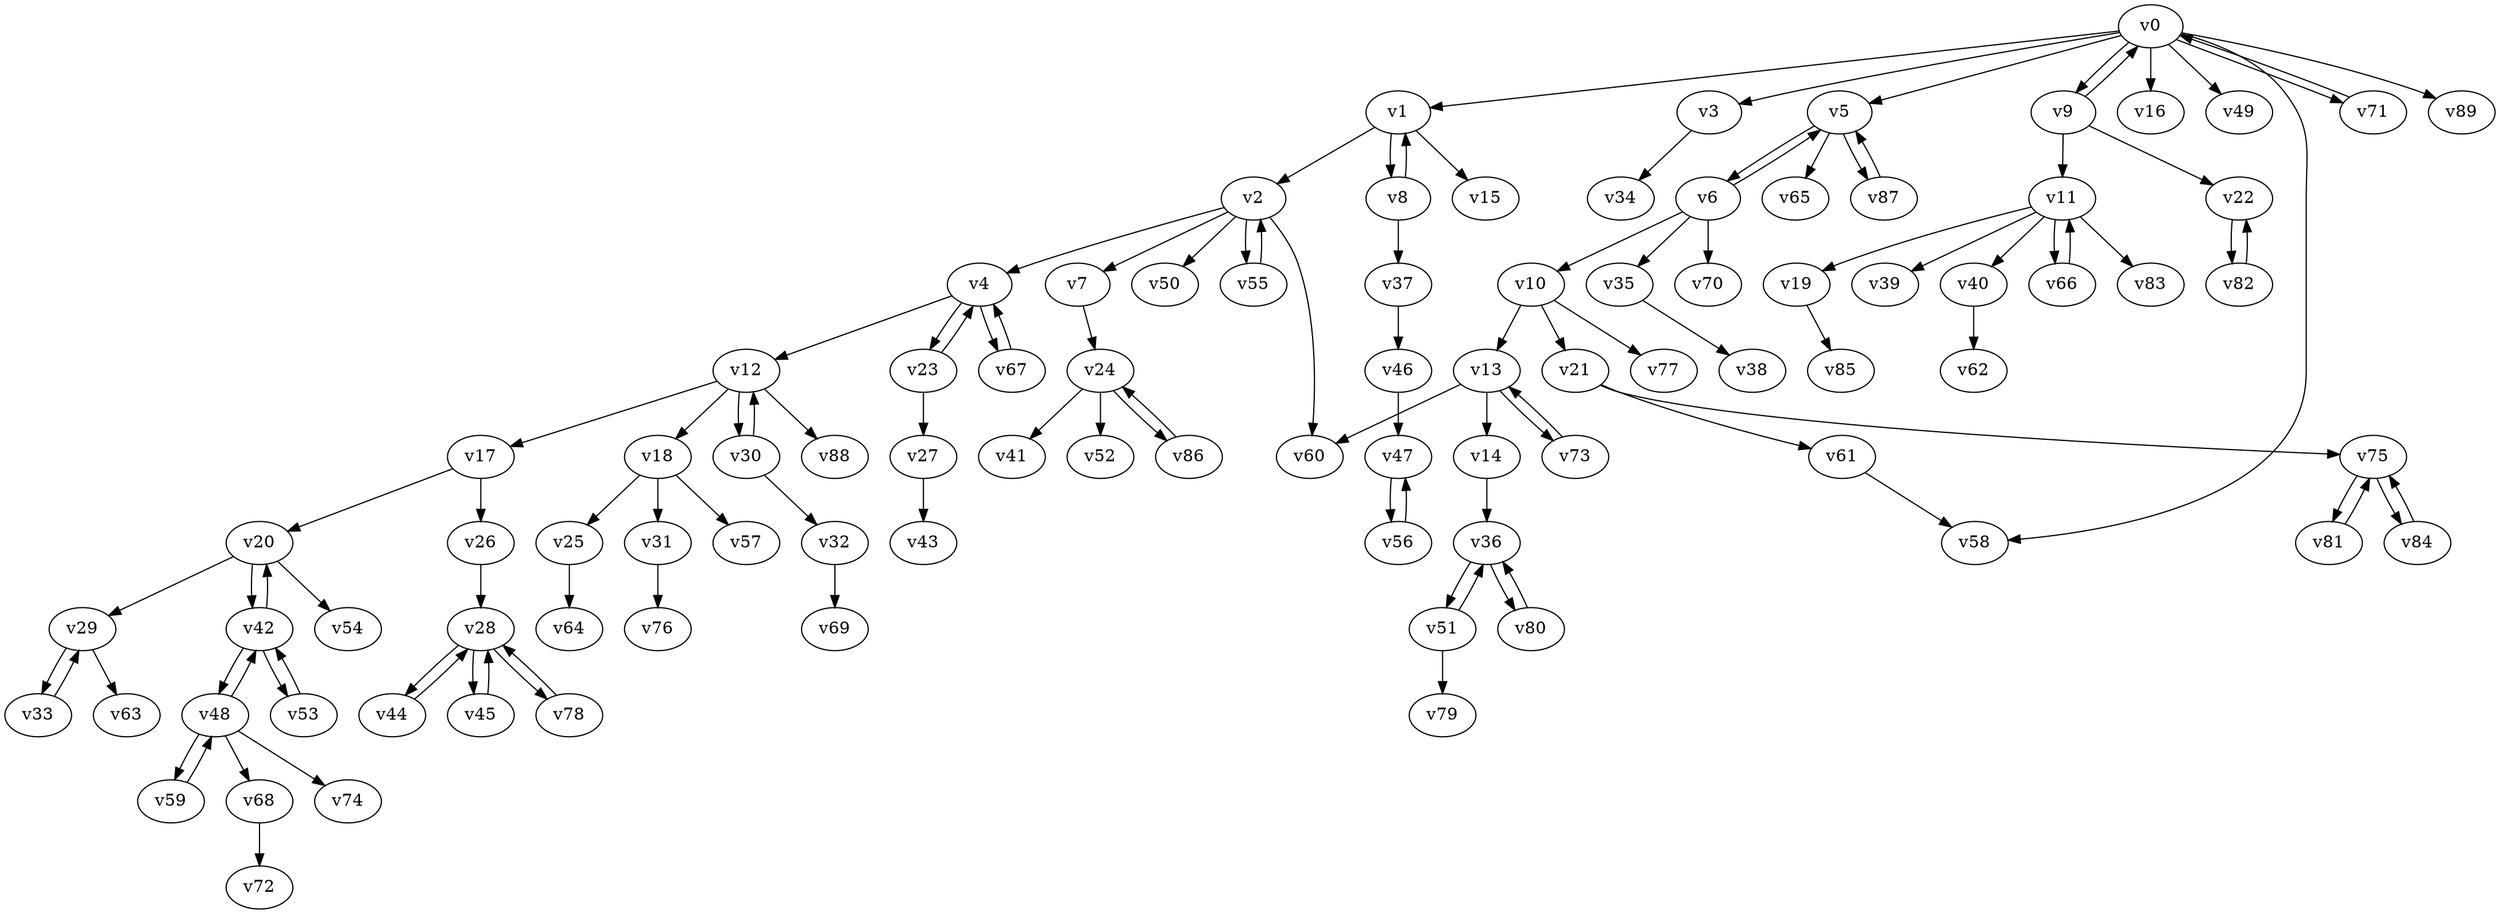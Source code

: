 digraph test132 {
    v0 [name="v0", player=0, weight=15];
    v1 [name="v1", player=1, weight=9];
    v2 [name="v2", player=0, weight=8];
    v3 [name="v3", player=1, weight=14];
    v4 [name="v4", player=0, weight=4];
    v5 [name="v5", player=1, weight=3];
    v6 [name="v6", player=0, weight=13];
    v7 [name="v7", player=1, weight=0];
    v8 [name="v8", player=0, weight=14];
    v9 [name="v9", player=1, weight=4];
    v10 [name="v10", player=0, weight=1];
    v11 [name="v11", player=1, weight=10];
    v12 [name="v12", player=0, weight=-1];
    v13 [name="v13", player=1, weight=8];
    v14 [name="v14", player=0, weight=-3];
    v15 [name="v15", player=1, weight=4];
    v16 [name="v16", player=0, weight=4];
    v17 [name="v17", player=1, weight=5];
    v18 [name="v18", player=0, weight=4];
    v19 [name="v19", player=1, weight=15];
    v20 [name="v20", player=0, weight=2];
    v21 [name="v21", player=1, weight=2];
    v22 [name="v22", player=0, weight=12];
    v23 [name="v23", player=1, weight=8];
    v24 [name="v24", player=0, weight=6];
    v25 [name="v25", player=1, weight=13];
    v26 [name="v26", player=0, weight=15];
    v27 [name="v27", player=1, weight=14];
    v28 [name="v28", player=0, weight=9];
    v29 [name="v29", player=1, weight=9];
    v30 [name="v30", player=0, weight=8];
    v31 [name="v31", player=1, weight=-1];
    v32 [name="v32", player=0, weight=3];
    v33 [name="v33", player=1, weight=4];
    v34 [name="v34", player=0, weight=15];
    v35 [name="v35", player=1, weight=15];
    v36 [name="v36", player=0, weight=9];
    v37 [name="v37", player=1, weight=9];
    v38 [name="v38", player=0, weight=16];
    v39 [name="v39", player=1, weight=6];
    v40 [name="v40", player=0, weight=12];
    v41 [name="v41", player=1, weight=2];
    v42 [name="v42", player=0, weight=13];
    v43 [name="v43", player=1, weight=12];
    v44 [name="v44", player=0, weight=1];
    v45 [name="v45", player=1, weight=2];
    v46 [name="v46", player=0, weight=10];
    v47 [name="v47", player=1, weight=10];
    v48 [name="v48", player=0, weight=9];
    v49 [name="v49", player=1, weight=8];
    v50 [name="v50", player=0, weight=17];
    v51 [name="v51", player=1, weight=14];
    v52 [name="v52", player=0, weight=13];
    v53 [name="v53", player=1, weight=1];
    v54 [name="v54", player=0, weight=12];
    v55 [name="v55", player=1, weight=13];
    v56 [name="v56", player=0, weight=7];
    v57 [name="v57", player=1, weight=13];
    v58 [name="v58", player=0, weight=12];
    v59 [name="v59", player=1, weight=5];
    v60 [name="v60", player=0, weight=8];
    v61 [name="v61", player=1, weight=5];
    v62 [name="v62", player=0, weight=-1];
    v63 [name="v63", player=1, weight=8];
    v64 [name="v64", player=0, weight=9];
    v65 [name="v65", player=1, weight=18];
    v66 [name="v66", player=0, weight=0];
    v67 [name="v67", player=1, weight=0];
    v68 [name="v68", player=0, weight=3];
    v69 [name="v69", player=1, weight=6];
    v70 [name="v70", player=0, weight=17];
    v71 [name="v71", player=1, weight=3];
    v72 [name="v72", player=0, weight=7];
    v73 [name="v73", player=1, weight=6];
    v74 [name="v74", player=0, weight=13];
    v75 [name="v75", player=1, weight=10];
    v76 [name="v76", player=0, weight=4];
    v77 [name="v77", player=1, weight=13];
    v78 [name="v78", player=0, weight=6];
    v79 [name="v79", player=1, weight=10];
    v80 [name="v80", player=0, weight=13];
    v81 [name="v81", player=1, weight=6];
    v82 [name="v82", player=0, weight=9];
    v83 [name="v83", player=1, weight=7];
    v84 [name="v84", player=0, weight=7];
    v85 [name="v85", player=1, weight=2];
    v86 [name="v86", player=0, weight=6];
    v87 [name="v87", player=1, weight=2];
    v88 [name="v88", player=0, weight=-1];
    v89 [name="v89", player=1, weight=12];
    v0 -> v1;
    v1 -> v2;
    v0 -> v3;
    v2 -> v4;
    v0 -> v5;
    v5 -> v6;
    v6 -> v5;
    v2 -> v7;
    v1 -> v8;
    v8 -> v1;
    v0 -> v9;
    v9 -> v0;
    v6 -> v10;
    v9 -> v11;
    v4 -> v12;
    v10 -> v13;
    v13 -> v14;
    v1 -> v15;
    v0 -> v16;
    v12 -> v17;
    v12 -> v18;
    v11 -> v19;
    v17 -> v20;
    v10 -> v21;
    v9 -> v22;
    v4 -> v23;
    v23 -> v4;
    v7 -> v24;
    v18 -> v25;
    v17 -> v26;
    v23 -> v27;
    v26 -> v28;
    v20 -> v29;
    v12 -> v30;
    v30 -> v12;
    v18 -> v31;
    v30 -> v32;
    v29 -> v33;
    v33 -> v29;
    v3 -> v34;
    v6 -> v35;
    v14 -> v36;
    v8 -> v37;
    v35 -> v38;
    v11 -> v39;
    v11 -> v40;
    v24 -> v41;
    v20 -> v42;
    v42 -> v20;
    v27 -> v43;
    v28 -> v44;
    v44 -> v28;
    v28 -> v45;
    v45 -> v28;
    v37 -> v46;
    v46 -> v47;
    v42 -> v48;
    v48 -> v42;
    v0 -> v49;
    v2 -> v50;
    v36 -> v51;
    v51 -> v36;
    v24 -> v52;
    v42 -> v53;
    v53 -> v42;
    v20 -> v54;
    v2 -> v55;
    v55 -> v2;
    v47 -> v56;
    v56 -> v47;
    v18 -> v57;
    v0 -> v58;
    v48 -> v59;
    v59 -> v48;
    v13 -> v60;
    v21 -> v61;
    v40 -> v62;
    v29 -> v63;
    v25 -> v64;
    v5 -> v65;
    v11 -> v66;
    v66 -> v11;
    v4 -> v67;
    v67 -> v4;
    v48 -> v68;
    v32 -> v69;
    v6 -> v70;
    v0 -> v71;
    v71 -> v0;
    v68 -> v72;
    v13 -> v73;
    v73 -> v13;
    v48 -> v74;
    v21 -> v75;
    v31 -> v76;
    v10 -> v77;
    v28 -> v78;
    v78 -> v28;
    v51 -> v79;
    v36 -> v80;
    v80 -> v36;
    v75 -> v81;
    v81 -> v75;
    v22 -> v82;
    v82 -> v22;
    v11 -> v83;
    v75 -> v84;
    v84 -> v75;
    v19 -> v85;
    v24 -> v86;
    v86 -> v24;
    v5 -> v87;
    v87 -> v5;
    v12 -> v88;
    v0 -> v89;
    v61 -> v58;
    v2 -> v60;
}
